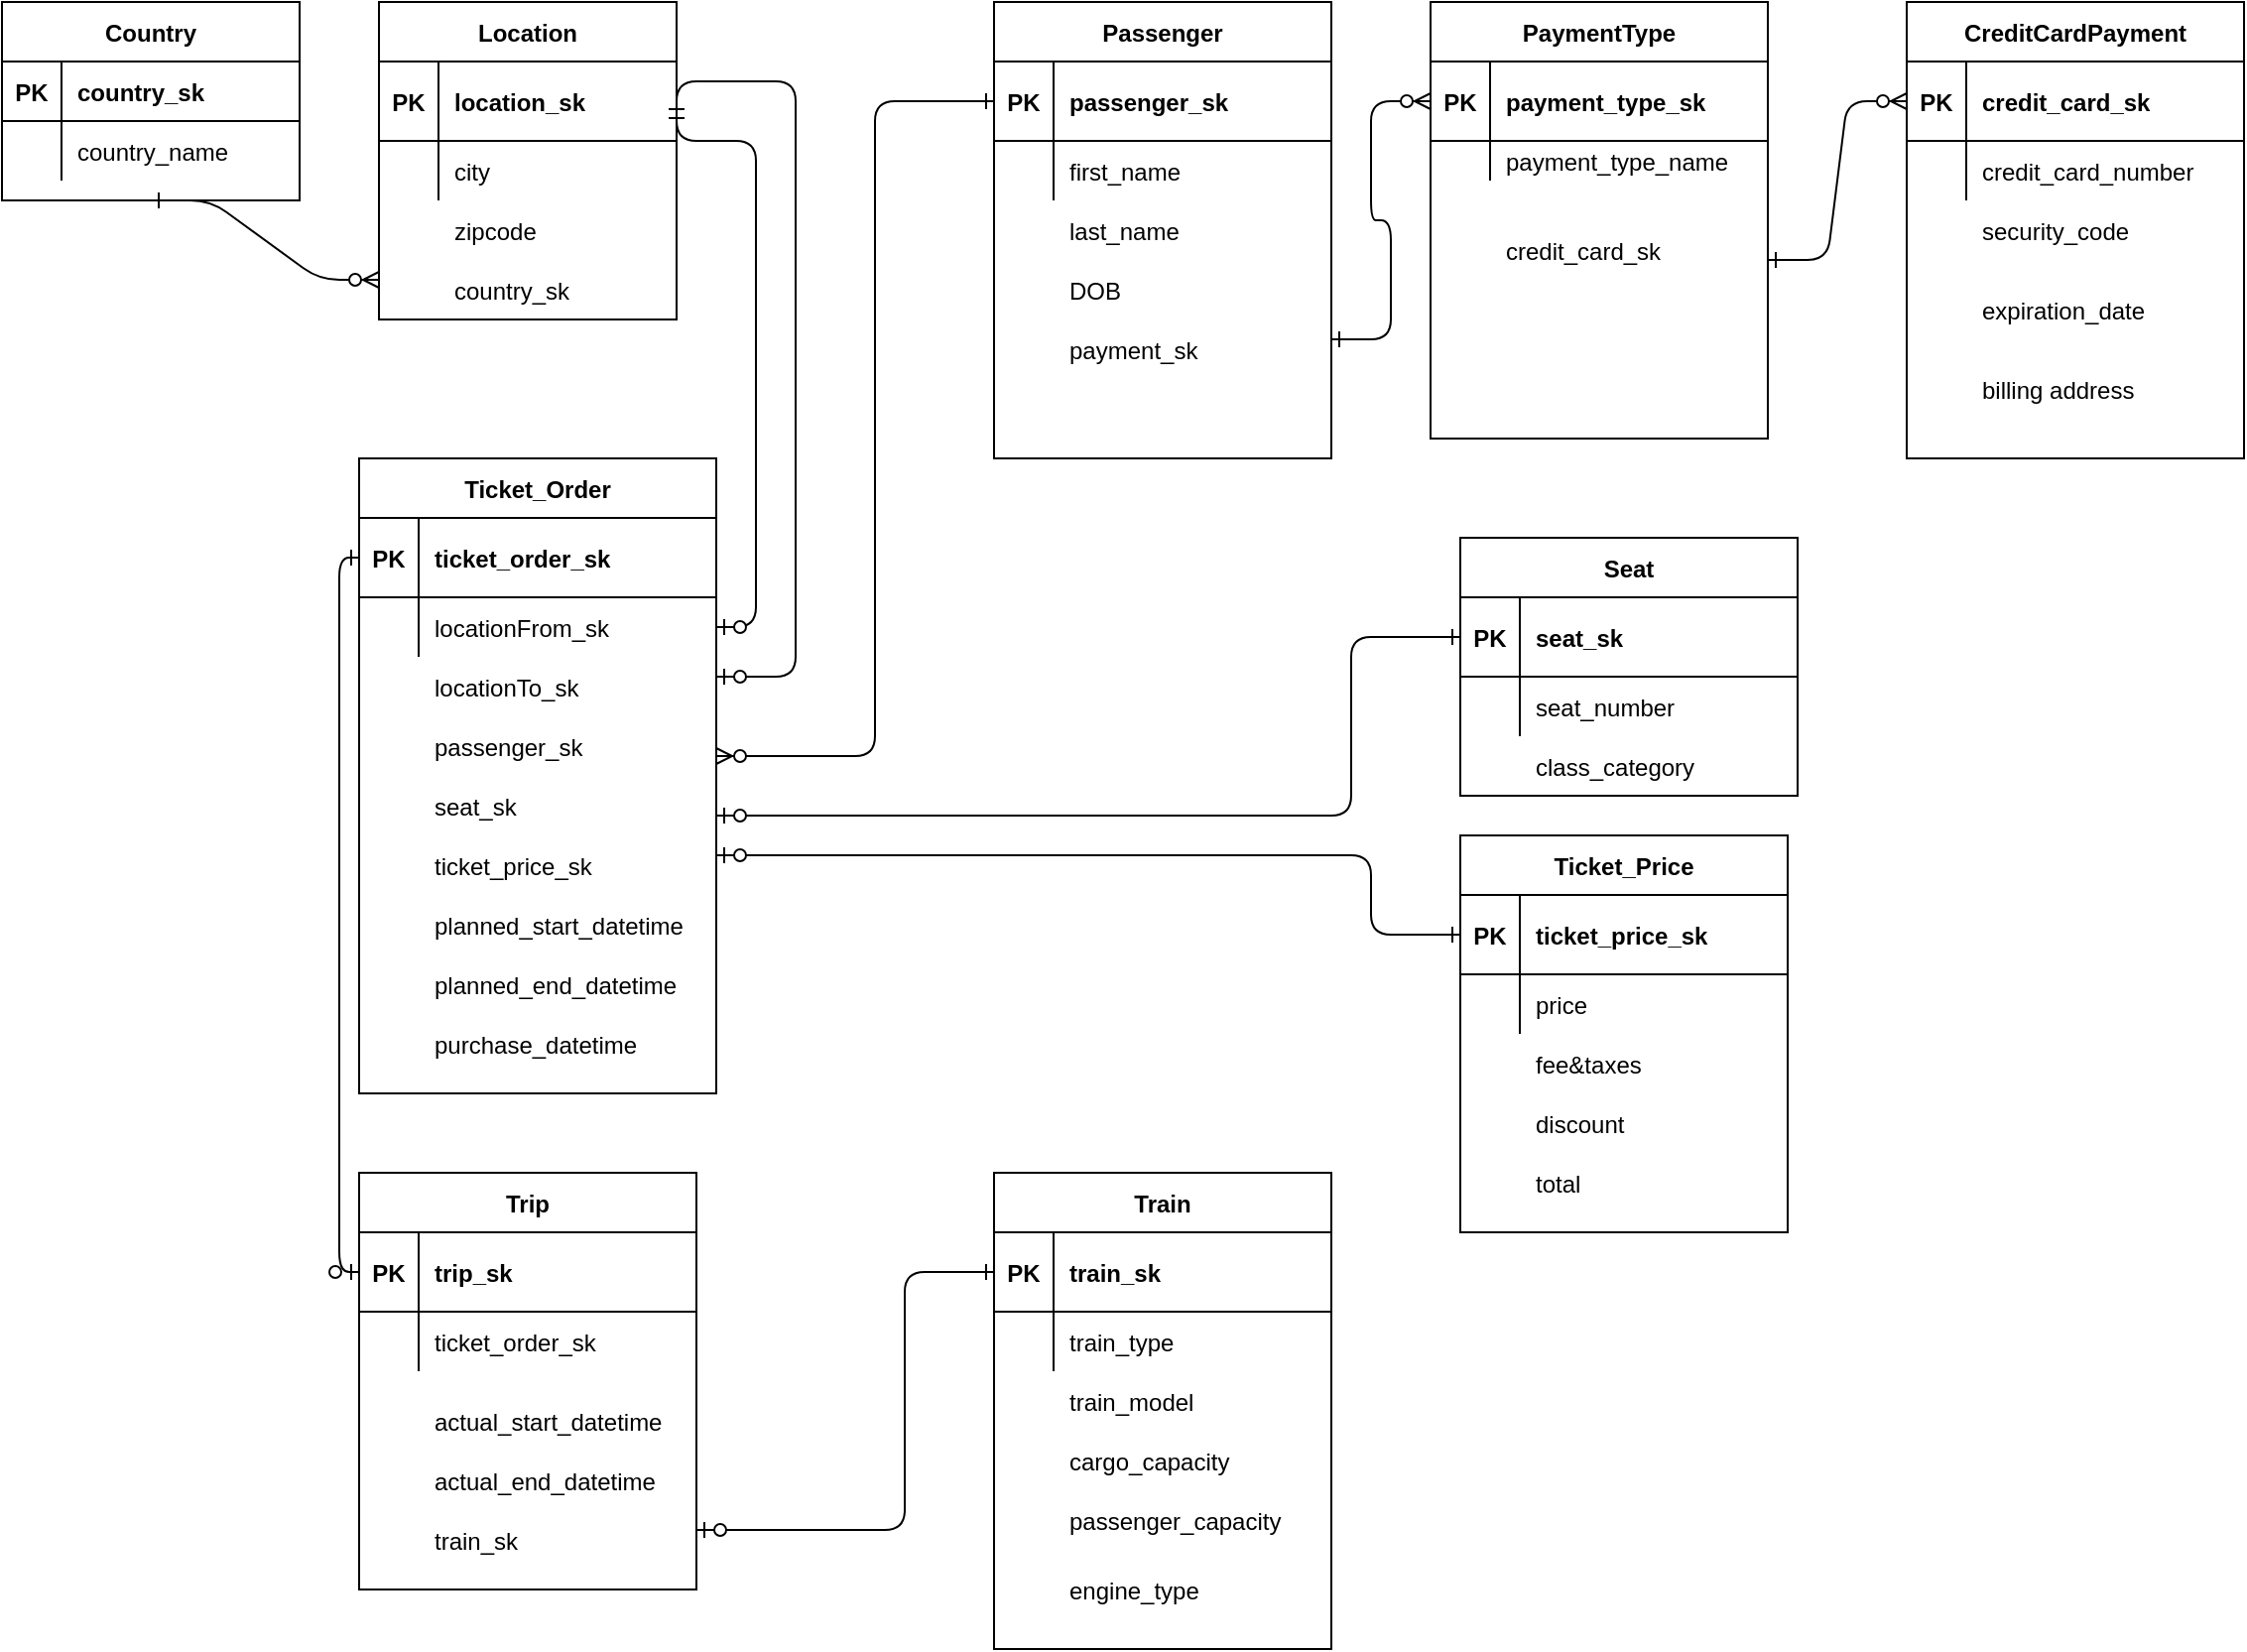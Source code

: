<mxfile version="14.6.6" type="device"><diagram id="R2lEEEUBdFMjLlhIrx00" name="Page-1"><mxGraphModel dx="1422" dy="882" grid="1" gridSize="10" guides="1" tooltips="1" connect="1" arrows="1" fold="1" page="1" pageScale="1.5" pageWidth="850" pageHeight="1100" math="0" shadow="0" extFonts="Permanent Marker^https://fonts.googleapis.com/css?family=Permanent+Marker"><root><mxCell id="0"/><mxCell id="1" parent="0"/><mxCell id="4i5X25Pk--CIwr7C38OS-13" value="Country" style="shape=table;startSize=30;container=1;collapsible=1;childLayout=tableLayout;fixedRows=1;rowLines=0;fontStyle=1;align=center;resizeLast=1;" vertex="1" parent="1"><mxGeometry x="60" y="10" width="150" height="100" as="geometry"><mxRectangle x="60" y="160" width="80" height="30" as="alternateBounds"/></mxGeometry></mxCell><mxCell id="4i5X25Pk--CIwr7C38OS-14" value="" style="shape=partialRectangle;collapsible=0;dropTarget=0;pointerEvents=0;fillColor=none;points=[[0,0.5],[1,0.5]];portConstraint=eastwest;top=0;left=0;right=0;bottom=1;" vertex="1" parent="4i5X25Pk--CIwr7C38OS-13"><mxGeometry y="30" width="150" height="30" as="geometry"/></mxCell><mxCell id="4i5X25Pk--CIwr7C38OS-15" value="PK" style="shape=partialRectangle;overflow=hidden;connectable=0;fillColor=none;top=0;left=0;bottom=0;right=0;fontStyle=1;" vertex="1" parent="4i5X25Pk--CIwr7C38OS-14"><mxGeometry width="30" height="30" as="geometry"/></mxCell><mxCell id="4i5X25Pk--CIwr7C38OS-16" value="country_sk" style="shape=partialRectangle;overflow=hidden;connectable=0;fillColor=none;top=0;left=0;bottom=0;right=0;align=left;spacingLeft=6;fontStyle=1;dashed=1;" vertex="1" parent="4i5X25Pk--CIwr7C38OS-14"><mxGeometry x="30" width="120" height="30" as="geometry"/></mxCell><mxCell id="4i5X25Pk--CIwr7C38OS-17" value="" style="shape=partialRectangle;collapsible=0;dropTarget=0;pointerEvents=0;fillColor=none;points=[[0,0.5],[1,0.5]];portConstraint=eastwest;top=0;left=0;right=0;bottom=0;strokeColor=none;" vertex="1" parent="4i5X25Pk--CIwr7C38OS-13"><mxGeometry y="60" width="150" height="30" as="geometry"/></mxCell><mxCell id="4i5X25Pk--CIwr7C38OS-18" value="" style="shape=partialRectangle;overflow=hidden;connectable=0;fillColor=none;top=0;left=0;bottom=0;right=0;" vertex="1" parent="4i5X25Pk--CIwr7C38OS-17"><mxGeometry width="30" height="30" as="geometry"/></mxCell><mxCell id="4i5X25Pk--CIwr7C38OS-19" value="country_name" style="shape=partialRectangle;overflow=hidden;connectable=0;fillColor=none;top=0;left=0;bottom=0;right=0;align=left;spacingLeft=6;" vertex="1" parent="4i5X25Pk--CIwr7C38OS-17"><mxGeometry x="30" width="120" height="30" as="geometry"/></mxCell><mxCell id="4i5X25Pk--CIwr7C38OS-22" value="Location" style="shape=table;startSize=30;container=1;collapsible=1;childLayout=tableLayout;fixedRows=1;rowLines=0;fontStyle=1;align=center;resizeLast=1;" vertex="1" parent="1"><mxGeometry x="250" y="10" width="150" height="160" as="geometry"><mxRectangle x="60" y="160" width="80" height="30" as="alternateBounds"/></mxGeometry></mxCell><mxCell id="4i5X25Pk--CIwr7C38OS-23" value="" style="shape=partialRectangle;collapsible=0;dropTarget=0;pointerEvents=0;fillColor=none;points=[[0,0.5],[1,0.5]];portConstraint=eastwest;top=0;left=0;right=0;bottom=1;" vertex="1" parent="4i5X25Pk--CIwr7C38OS-22"><mxGeometry y="30" width="150" height="40" as="geometry"/></mxCell><mxCell id="4i5X25Pk--CIwr7C38OS-24" value="PK" style="shape=partialRectangle;overflow=hidden;connectable=0;fillColor=none;top=0;left=0;bottom=0;right=0;fontStyle=1;" vertex="1" parent="4i5X25Pk--CIwr7C38OS-23"><mxGeometry width="30" height="40" as="geometry"/></mxCell><mxCell id="4i5X25Pk--CIwr7C38OS-25" value="location_sk" style="shape=partialRectangle;overflow=hidden;connectable=0;fillColor=none;top=0;left=0;bottom=0;right=0;align=left;spacingLeft=6;fontStyle=1;dashed=1;" vertex="1" parent="4i5X25Pk--CIwr7C38OS-23"><mxGeometry x="30" width="120" height="40" as="geometry"/></mxCell><mxCell id="4i5X25Pk--CIwr7C38OS-26" value="" style="shape=partialRectangle;collapsible=0;dropTarget=0;pointerEvents=0;fillColor=none;points=[[0,0.5],[1,0.5]];portConstraint=eastwest;top=0;left=0;right=0;bottom=0;strokeColor=none;" vertex="1" parent="4i5X25Pk--CIwr7C38OS-22"><mxGeometry y="70" width="150" height="30" as="geometry"/></mxCell><mxCell id="4i5X25Pk--CIwr7C38OS-27" value="" style="shape=partialRectangle;overflow=hidden;connectable=0;fillColor=none;top=0;left=0;bottom=0;right=0;" vertex="1" parent="4i5X25Pk--CIwr7C38OS-26"><mxGeometry width="30" height="30" as="geometry"/></mxCell><mxCell id="4i5X25Pk--CIwr7C38OS-28" value="city" style="shape=partialRectangle;overflow=hidden;connectable=0;fillColor=none;top=0;left=0;bottom=0;right=0;align=left;spacingLeft=6;" vertex="1" parent="4i5X25Pk--CIwr7C38OS-26"><mxGeometry x="30" width="120" height="30" as="geometry"/></mxCell><mxCell id="4i5X25Pk--CIwr7C38OS-29" value="" style="shape=partialRectangle;overflow=hidden;connectable=0;fillColor=none;top=0;left=0;bottom=0;right=0;align=left;spacingLeft=6;" vertex="1" parent="1"><mxGeometry x="90" y="380" width="260" height="30" as="geometry"/></mxCell><mxCell id="4i5X25Pk--CIwr7C38OS-30" value="" style="shape=partialRectangle;overflow=hidden;connectable=0;fillColor=none;top=0;left=0;bottom=0;right=0;align=left;spacingLeft=6;" vertex="1" parent="1"><mxGeometry x="90" y="410" width="260" height="30" as="geometry"/></mxCell><mxCell id="4i5X25Pk--CIwr7C38OS-31" value="Passenger" style="shape=table;startSize=30;container=1;collapsible=1;childLayout=tableLayout;fixedRows=1;rowLines=0;fontStyle=1;align=center;resizeLast=1;" vertex="1" parent="1"><mxGeometry x="560" y="10" width="170" height="230" as="geometry"><mxRectangle x="60" y="160" width="80" height="30" as="alternateBounds"/></mxGeometry></mxCell><mxCell id="4i5X25Pk--CIwr7C38OS-32" value="" style="shape=partialRectangle;collapsible=0;dropTarget=0;pointerEvents=0;fillColor=none;points=[[0,0.5],[1,0.5]];portConstraint=eastwest;top=0;left=0;right=0;bottom=1;" vertex="1" parent="4i5X25Pk--CIwr7C38OS-31"><mxGeometry y="30" width="170" height="40" as="geometry"/></mxCell><mxCell id="4i5X25Pk--CIwr7C38OS-33" value="PK" style="shape=partialRectangle;overflow=hidden;connectable=0;fillColor=none;top=0;left=0;bottom=0;right=0;fontStyle=1;" vertex="1" parent="4i5X25Pk--CIwr7C38OS-32"><mxGeometry width="30" height="40" as="geometry"/></mxCell><mxCell id="4i5X25Pk--CIwr7C38OS-34" value="passenger_sk" style="shape=partialRectangle;overflow=hidden;connectable=0;fillColor=none;top=0;left=0;bottom=0;right=0;align=left;spacingLeft=6;fontStyle=1;dashed=1;" vertex="1" parent="4i5X25Pk--CIwr7C38OS-32"><mxGeometry x="30" width="140" height="40" as="geometry"/></mxCell><mxCell id="4i5X25Pk--CIwr7C38OS-35" value="" style="shape=partialRectangle;collapsible=0;dropTarget=0;pointerEvents=0;fillColor=none;points=[[0,0.5],[1,0.5]];portConstraint=eastwest;top=0;left=0;right=0;bottom=0;strokeColor=none;" vertex="1" parent="4i5X25Pk--CIwr7C38OS-31"><mxGeometry y="70" width="170" height="30" as="geometry"/></mxCell><mxCell id="4i5X25Pk--CIwr7C38OS-36" value="" style="shape=partialRectangle;overflow=hidden;connectable=0;fillColor=none;top=0;left=0;bottom=0;right=0;" vertex="1" parent="4i5X25Pk--CIwr7C38OS-35"><mxGeometry width="30" height="30" as="geometry"/></mxCell><mxCell id="4i5X25Pk--CIwr7C38OS-37" value="first_name" style="shape=partialRectangle;overflow=hidden;connectable=0;fillColor=none;top=0;left=0;bottom=0;right=0;align=left;spacingLeft=6;fontStyle=0" vertex="1" parent="4i5X25Pk--CIwr7C38OS-35"><mxGeometry x="30" width="140" height="30" as="geometry"/></mxCell><mxCell id="4i5X25Pk--CIwr7C38OS-43" value="DOB" style="shape=partialRectangle;overflow=hidden;connectable=0;fillColor=none;top=0;left=0;bottom=0;right=0;align=left;spacingLeft=6;fontStyle=0" vertex="1" parent="1"><mxGeometry x="590" y="140" width="260" height="30" as="geometry"/></mxCell><mxCell id="4i5X25Pk--CIwr7C38OS-44" value="payment_sk" style="shape=partialRectangle;overflow=hidden;connectable=0;fillColor=none;top=0;left=0;bottom=0;right=0;align=left;spacingLeft=6;fontStyle=0" vertex="1" parent="1"><mxGeometry x="590" y="170" width="260" height="30" as="geometry"/></mxCell><mxCell id="4i5X25Pk--CIwr7C38OS-47" value="" style="edgeStyle=entityRelationEdgeStyle;endArrow=ERzeroToMany;startArrow=ERone;endFill=1;startFill=0;exitX=0.5;exitY=1;exitDx=0;exitDy=0;" edge="1" parent="1" source="4i5X25Pk--CIwr7C38OS-13"><mxGeometry width="100" height="100" relative="1" as="geometry"><mxPoint x="130" y="230" as="sourcePoint"/><mxPoint x="250" y="150" as="targetPoint"/></mxGeometry></mxCell><mxCell id="4i5X25Pk--CIwr7C38OS-49" value="country_sk" style="shape=partialRectangle;overflow=hidden;connectable=0;fillColor=none;top=0;left=0;bottom=0;right=0;align=left;spacingLeft=6;" vertex="1" parent="1"><mxGeometry x="280" y="140" width="260" height="30" as="geometry"/></mxCell><mxCell id="4i5X25Pk--CIwr7C38OS-50" value="zipcode" style="shape=partialRectangle;overflow=hidden;connectable=0;fillColor=none;top=0;left=0;bottom=0;right=0;align=left;spacingLeft=6;" vertex="1" parent="1"><mxGeometry x="280" y="110" width="260" height="30" as="geometry"/></mxCell><mxCell id="4i5X25Pk--CIwr7C38OS-51" value="last_name" style="shape=partialRectangle;overflow=hidden;connectable=0;fillColor=none;top=0;left=0;bottom=0;right=0;align=left;spacingLeft=6;fontStyle=0" vertex="1" parent="1"><mxGeometry x="590" y="110" width="260" height="30" as="geometry"/></mxCell><mxCell id="4i5X25Pk--CIwr7C38OS-52" value="PaymentType" style="shape=table;startSize=30;container=1;collapsible=1;childLayout=tableLayout;fixedRows=1;rowLines=0;fontStyle=1;align=center;resizeLast=1;" vertex="1" parent="1"><mxGeometry x="780" y="10" width="170" height="220" as="geometry"><mxRectangle x="60" y="160" width="80" height="30" as="alternateBounds"/></mxGeometry></mxCell><mxCell id="4i5X25Pk--CIwr7C38OS-53" value="" style="shape=partialRectangle;collapsible=0;dropTarget=0;pointerEvents=0;fillColor=none;points=[[0,0.5],[1,0.5]];portConstraint=eastwest;top=0;left=0;right=0;bottom=1;" vertex="1" parent="4i5X25Pk--CIwr7C38OS-52"><mxGeometry y="30" width="170" height="40" as="geometry"/></mxCell><mxCell id="4i5X25Pk--CIwr7C38OS-54" value="PK" style="shape=partialRectangle;overflow=hidden;connectable=0;fillColor=none;top=0;left=0;bottom=0;right=0;fontStyle=1;" vertex="1" parent="4i5X25Pk--CIwr7C38OS-53"><mxGeometry width="30" height="40" as="geometry"/></mxCell><mxCell id="4i5X25Pk--CIwr7C38OS-55" value="payment_type_sk" style="shape=partialRectangle;overflow=hidden;connectable=0;fillColor=none;top=0;left=0;bottom=0;right=0;align=left;spacingLeft=6;fontStyle=1;dashed=1;" vertex="1" parent="4i5X25Pk--CIwr7C38OS-53"><mxGeometry x="30" width="140" height="40" as="geometry"/></mxCell><mxCell id="4i5X25Pk--CIwr7C38OS-56" value="" style="shape=partialRectangle;collapsible=0;dropTarget=0;pointerEvents=0;fillColor=none;points=[[0,0.5],[1,0.5]];portConstraint=eastwest;top=0;left=0;right=0;bottom=0;strokeColor=none;" vertex="1" parent="4i5X25Pk--CIwr7C38OS-52"><mxGeometry y="70" width="170" height="20" as="geometry"/></mxCell><mxCell id="4i5X25Pk--CIwr7C38OS-57" value="" style="shape=partialRectangle;overflow=hidden;connectable=0;fillColor=none;top=0;left=0;bottom=0;right=0;" vertex="1" parent="4i5X25Pk--CIwr7C38OS-56"><mxGeometry width="30" height="20" as="geometry"/></mxCell><mxCell id="4i5X25Pk--CIwr7C38OS-58" value="payment_type_name" style="shape=partialRectangle;overflow=hidden;connectable=0;fillColor=none;top=0;left=0;bottom=0;right=0;align=left;spacingLeft=6;fontStyle=0" vertex="1" parent="4i5X25Pk--CIwr7C38OS-56"><mxGeometry x="30" width="140" height="20" as="geometry"/></mxCell><mxCell id="4i5X25Pk--CIwr7C38OS-59" value="CreditCardPayment" style="shape=table;startSize=30;container=1;collapsible=1;childLayout=tableLayout;fixedRows=1;rowLines=0;fontStyle=1;align=center;resizeLast=1;" vertex="1" parent="1"><mxGeometry x="1020" y="10" width="170" height="230" as="geometry"><mxRectangle x="60" y="160" width="80" height="30" as="alternateBounds"/></mxGeometry></mxCell><mxCell id="4i5X25Pk--CIwr7C38OS-60" value="" style="shape=partialRectangle;collapsible=0;dropTarget=0;pointerEvents=0;fillColor=none;points=[[0,0.5],[1,0.5]];portConstraint=eastwest;top=0;left=0;right=0;bottom=1;" vertex="1" parent="4i5X25Pk--CIwr7C38OS-59"><mxGeometry y="30" width="170" height="40" as="geometry"/></mxCell><mxCell id="4i5X25Pk--CIwr7C38OS-61" value="PK" style="shape=partialRectangle;overflow=hidden;connectable=0;fillColor=none;top=0;left=0;bottom=0;right=0;fontStyle=1;" vertex="1" parent="4i5X25Pk--CIwr7C38OS-60"><mxGeometry width="30" height="40" as="geometry"/></mxCell><mxCell id="4i5X25Pk--CIwr7C38OS-62" value="credit_card_sk" style="shape=partialRectangle;overflow=hidden;connectable=0;fillColor=none;top=0;left=0;bottom=0;right=0;align=left;spacingLeft=6;fontStyle=1;dashed=1;" vertex="1" parent="4i5X25Pk--CIwr7C38OS-60"><mxGeometry x="30" width="140" height="40" as="geometry"/></mxCell><mxCell id="4i5X25Pk--CIwr7C38OS-63" value="" style="shape=partialRectangle;collapsible=0;dropTarget=0;pointerEvents=0;fillColor=none;points=[[0,0.5],[1,0.5]];portConstraint=eastwest;top=0;left=0;right=0;bottom=0;strokeColor=none;" vertex="1" parent="4i5X25Pk--CIwr7C38OS-59"><mxGeometry y="70" width="170" height="30" as="geometry"/></mxCell><mxCell id="4i5X25Pk--CIwr7C38OS-64" value="" style="shape=partialRectangle;overflow=hidden;connectable=0;fillColor=none;top=0;left=0;bottom=0;right=0;" vertex="1" parent="4i5X25Pk--CIwr7C38OS-63"><mxGeometry width="30" height="30" as="geometry"/></mxCell><mxCell id="4i5X25Pk--CIwr7C38OS-65" value="credit_card_number" style="shape=partialRectangle;overflow=hidden;connectable=0;fillColor=none;top=0;left=0;bottom=0;right=0;align=left;spacingLeft=6;fontStyle=0" vertex="1" parent="4i5X25Pk--CIwr7C38OS-63"><mxGeometry x="30" width="140" height="30" as="geometry"/></mxCell><mxCell id="4i5X25Pk--CIwr7C38OS-66" value="security_code" style="shape=partialRectangle;overflow=hidden;connectable=0;fillColor=none;top=0;left=0;bottom=0;right=0;align=left;spacingLeft=6;fontStyle=0" vertex="1" parent="1"><mxGeometry x="1050" y="110" width="140" height="30" as="geometry"/></mxCell><mxCell id="4i5X25Pk--CIwr7C38OS-67" value="expiration_date" style="shape=partialRectangle;overflow=hidden;connectable=0;fillColor=none;top=0;left=0;bottom=0;right=0;align=left;spacingLeft=6;fontStyle=0" vertex="1" parent="1"><mxGeometry x="1050" y="150" width="140" height="30" as="geometry"/></mxCell><mxCell id="4i5X25Pk--CIwr7C38OS-68" value="billing address" style="shape=partialRectangle;overflow=hidden;connectable=0;fillColor=none;top=0;left=0;bottom=0;right=0;align=left;spacingLeft=6;fontStyle=0" vertex="1" parent="1"><mxGeometry x="1050" y="190" width="140" height="30" as="geometry"/></mxCell><mxCell id="4i5X25Pk--CIwr7C38OS-84" value="credit_card_sk" style="shape=partialRectangle;overflow=hidden;connectable=0;fillColor=none;top=0;left=0;bottom=0;right=0;align=left;spacingLeft=6;fontStyle=0" vertex="1" parent="1"><mxGeometry x="810" y="120" width="140" height="30" as="geometry"/></mxCell><mxCell id="4i5X25Pk--CIwr7C38OS-85" value="" style="edgeStyle=entityRelationEdgeStyle;endArrow=ERzeroToMany;startArrow=ERone;endFill=1;startFill=0;" edge="1" parent="1"><mxGeometry width="100" height="100" relative="1" as="geometry"><mxPoint x="950" y="140" as="sourcePoint"/><mxPoint x="1020" y="60" as="targetPoint"/></mxGeometry></mxCell><mxCell id="4i5X25Pk--CIwr7C38OS-86" value="" style="edgeStyle=entityRelationEdgeStyle;endArrow=ERzeroToMany;startArrow=ERone;endFill=1;startFill=0;" edge="1" parent="1"><mxGeometry width="100" height="100" relative="1" as="geometry"><mxPoint x="730" y="180" as="sourcePoint"/><mxPoint x="780" y="60" as="targetPoint"/></mxGeometry></mxCell><mxCell id="4i5X25Pk--CIwr7C38OS-87" value="Seat" style="shape=table;startSize=30;container=1;collapsible=1;childLayout=tableLayout;fixedRows=1;rowLines=0;fontStyle=1;align=center;resizeLast=1;" vertex="1" parent="1"><mxGeometry x="795" y="280" width="170" height="130" as="geometry"><mxRectangle x="60" y="160" width="80" height="30" as="alternateBounds"/></mxGeometry></mxCell><mxCell id="4i5X25Pk--CIwr7C38OS-88" value="" style="shape=partialRectangle;collapsible=0;dropTarget=0;pointerEvents=0;fillColor=none;points=[[0,0.5],[1,0.5]];portConstraint=eastwest;top=0;left=0;right=0;bottom=1;" vertex="1" parent="4i5X25Pk--CIwr7C38OS-87"><mxGeometry y="30" width="170" height="40" as="geometry"/></mxCell><mxCell id="4i5X25Pk--CIwr7C38OS-89" value="PK" style="shape=partialRectangle;overflow=hidden;connectable=0;fillColor=none;top=0;left=0;bottom=0;right=0;fontStyle=1;" vertex="1" parent="4i5X25Pk--CIwr7C38OS-88"><mxGeometry width="30" height="40" as="geometry"/></mxCell><mxCell id="4i5X25Pk--CIwr7C38OS-90" value="seat_sk" style="shape=partialRectangle;overflow=hidden;connectable=0;fillColor=none;top=0;left=0;bottom=0;right=0;align=left;spacingLeft=6;fontStyle=1;dashed=1;" vertex="1" parent="4i5X25Pk--CIwr7C38OS-88"><mxGeometry x="30" width="140" height="40" as="geometry"/></mxCell><mxCell id="4i5X25Pk--CIwr7C38OS-91" value="" style="shape=partialRectangle;collapsible=0;dropTarget=0;pointerEvents=0;fillColor=none;points=[[0,0.5],[1,0.5]];portConstraint=eastwest;top=0;left=0;right=0;bottom=0;strokeColor=none;" vertex="1" parent="4i5X25Pk--CIwr7C38OS-87"><mxGeometry y="70" width="170" height="30" as="geometry"/></mxCell><mxCell id="4i5X25Pk--CIwr7C38OS-92" value="" style="shape=partialRectangle;overflow=hidden;connectable=0;fillColor=none;top=0;left=0;bottom=0;right=0;" vertex="1" parent="4i5X25Pk--CIwr7C38OS-91"><mxGeometry width="30" height="30" as="geometry"/></mxCell><mxCell id="4i5X25Pk--CIwr7C38OS-93" value="seat_number" style="shape=partialRectangle;overflow=hidden;connectable=0;fillColor=none;top=0;left=0;bottom=0;right=0;align=left;spacingLeft=6;fontStyle=0" vertex="1" parent="4i5X25Pk--CIwr7C38OS-91"><mxGeometry x="30" width="140" height="30" as="geometry"/></mxCell><mxCell id="4i5X25Pk--CIwr7C38OS-94" value="class_category" style="shape=partialRectangle;overflow=hidden;connectable=0;fillColor=none;top=0;left=0;bottom=0;right=0;align=left;spacingLeft=6;fontStyle=0" vertex="1" parent="1"><mxGeometry x="825" y="380" width="140" height="30" as="geometry"/></mxCell><mxCell id="4i5X25Pk--CIwr7C38OS-95" value="Ticket_Price" style="shape=table;startSize=30;container=1;collapsible=1;childLayout=tableLayout;fixedRows=1;rowLines=0;fontStyle=1;align=center;resizeLast=1;" vertex="1" parent="1"><mxGeometry x="795" y="430" width="165" height="200" as="geometry"><mxRectangle x="60" y="160" width="80" height="30" as="alternateBounds"/></mxGeometry></mxCell><mxCell id="4i5X25Pk--CIwr7C38OS-96" value="" style="shape=partialRectangle;collapsible=0;dropTarget=0;pointerEvents=0;fillColor=none;points=[[0,0.5],[1,0.5]];portConstraint=eastwest;top=0;left=0;right=0;bottom=1;" vertex="1" parent="4i5X25Pk--CIwr7C38OS-95"><mxGeometry y="30" width="165" height="40" as="geometry"/></mxCell><mxCell id="4i5X25Pk--CIwr7C38OS-97" value="PK" style="shape=partialRectangle;overflow=hidden;connectable=0;fillColor=none;top=0;left=0;bottom=0;right=0;fontStyle=1;" vertex="1" parent="4i5X25Pk--CIwr7C38OS-96"><mxGeometry width="30" height="40" as="geometry"/></mxCell><mxCell id="4i5X25Pk--CIwr7C38OS-98" value="ticket_price_sk" style="shape=partialRectangle;overflow=hidden;connectable=0;fillColor=none;top=0;left=0;bottom=0;right=0;align=left;spacingLeft=6;fontStyle=1;dashed=1;" vertex="1" parent="4i5X25Pk--CIwr7C38OS-96"><mxGeometry x="30" width="135" height="40" as="geometry"/></mxCell><mxCell id="4i5X25Pk--CIwr7C38OS-99" value="" style="shape=partialRectangle;collapsible=0;dropTarget=0;pointerEvents=0;fillColor=none;points=[[0,0.5],[1,0.5]];portConstraint=eastwest;top=0;left=0;right=0;bottom=0;strokeColor=none;" vertex="1" parent="4i5X25Pk--CIwr7C38OS-95"><mxGeometry y="70" width="165" height="30" as="geometry"/></mxCell><mxCell id="4i5X25Pk--CIwr7C38OS-100" value="" style="shape=partialRectangle;overflow=hidden;connectable=0;fillColor=none;top=0;left=0;bottom=0;right=0;" vertex="1" parent="4i5X25Pk--CIwr7C38OS-99"><mxGeometry width="30" height="30" as="geometry"/></mxCell><mxCell id="4i5X25Pk--CIwr7C38OS-101" value="price" style="shape=partialRectangle;overflow=hidden;connectable=0;fillColor=none;top=0;left=0;bottom=0;right=0;align=left;spacingLeft=6;fontStyle=0" vertex="1" parent="4i5X25Pk--CIwr7C38OS-99"><mxGeometry x="30" width="135" height="30" as="geometry"/></mxCell><mxCell id="4i5X25Pk--CIwr7C38OS-111" value="fee&amp;taxes" style="shape=partialRectangle;overflow=hidden;connectable=0;fillColor=none;top=0;left=0;bottom=0;right=0;align=left;spacingLeft=6;fontStyle=0" vertex="1" parent="1"><mxGeometry x="825" y="530" width="145" height="30" as="geometry"/></mxCell><mxCell id="4i5X25Pk--CIwr7C38OS-112" value="discount" style="shape=partialRectangle;overflow=hidden;connectable=0;fillColor=none;top=0;left=0;bottom=0;right=0;align=left;spacingLeft=6;fontStyle=0" vertex="1" parent="1"><mxGeometry x="825" y="560" width="145" height="30" as="geometry"/></mxCell><mxCell id="4i5X25Pk--CIwr7C38OS-113" value="total" style="shape=partialRectangle;overflow=hidden;connectable=0;fillColor=none;top=0;left=0;bottom=0;right=0;align=left;spacingLeft=6;fontStyle=0" vertex="1" parent="1"><mxGeometry x="825" y="590" width="145" height="30" as="geometry"/></mxCell><mxCell id="4i5X25Pk--CIwr7C38OS-114" value="Ticket_Order" style="shape=table;startSize=30;container=1;collapsible=1;childLayout=tableLayout;fixedRows=1;rowLines=0;fontStyle=1;align=center;resizeLast=1;" vertex="1" parent="1"><mxGeometry x="240" y="240" width="180" height="320" as="geometry"><mxRectangle x="60" y="160" width="80" height="30" as="alternateBounds"/></mxGeometry></mxCell><mxCell id="4i5X25Pk--CIwr7C38OS-115" value="" style="shape=partialRectangle;collapsible=0;dropTarget=0;pointerEvents=0;fillColor=none;points=[[0,0.5],[1,0.5]];portConstraint=eastwest;top=0;left=0;right=0;bottom=1;" vertex="1" parent="4i5X25Pk--CIwr7C38OS-114"><mxGeometry y="30" width="180" height="40" as="geometry"/></mxCell><mxCell id="4i5X25Pk--CIwr7C38OS-116" value="PK" style="shape=partialRectangle;overflow=hidden;connectable=0;fillColor=none;top=0;left=0;bottom=0;right=0;fontStyle=1;" vertex="1" parent="4i5X25Pk--CIwr7C38OS-115"><mxGeometry width="30" height="40" as="geometry"/></mxCell><mxCell id="4i5X25Pk--CIwr7C38OS-117" value="ticket_order_sk" style="shape=partialRectangle;overflow=hidden;connectable=0;fillColor=none;top=0;left=0;bottom=0;right=0;align=left;spacingLeft=6;fontStyle=1;dashed=1;" vertex="1" parent="4i5X25Pk--CIwr7C38OS-115"><mxGeometry x="30" width="150" height="40" as="geometry"/></mxCell><mxCell id="4i5X25Pk--CIwr7C38OS-118" value="" style="shape=partialRectangle;collapsible=0;dropTarget=0;pointerEvents=0;fillColor=none;points=[[0,0.5],[1,0.5]];portConstraint=eastwest;top=0;left=0;right=0;bottom=0;strokeColor=none;" vertex="1" parent="4i5X25Pk--CIwr7C38OS-114"><mxGeometry y="70" width="180" height="30" as="geometry"/></mxCell><mxCell id="4i5X25Pk--CIwr7C38OS-119" value="" style="shape=partialRectangle;overflow=hidden;connectable=0;fillColor=none;top=0;left=0;bottom=0;right=0;" vertex="1" parent="4i5X25Pk--CIwr7C38OS-118"><mxGeometry width="30" height="30" as="geometry"/></mxCell><mxCell id="4i5X25Pk--CIwr7C38OS-120" value="locationFrom_sk" style="shape=partialRectangle;overflow=hidden;connectable=0;fillColor=none;top=0;left=0;bottom=0;right=0;align=left;spacingLeft=6;fontStyle=0" vertex="1" parent="4i5X25Pk--CIwr7C38OS-118"><mxGeometry x="30" width="150" height="30" as="geometry"/></mxCell><mxCell id="4i5X25Pk--CIwr7C38OS-121" value="" style="shape=partialRectangle;collapsible=0;dropTarget=0;pointerEvents=0;fillColor=none;points=[[0,0.5],[1,0.5]];portConstraint=eastwest;top=0;left=0;right=0;bottom=0;strokeColor=none;" vertex="1" parent="1"><mxGeometry x="240" y="400" width="170" height="30" as="geometry"/></mxCell><mxCell id="4i5X25Pk--CIwr7C38OS-122" value="" style="shape=partialRectangle;overflow=hidden;connectable=0;fillColor=none;top=0;left=0;bottom=0;right=0;" vertex="1" parent="4i5X25Pk--CIwr7C38OS-121"><mxGeometry width="30" height="30" as="geometry"/></mxCell><mxCell id="4i5X25Pk--CIwr7C38OS-124" value="locationTo_sk" style="shape=partialRectangle;overflow=hidden;connectable=0;fillColor=none;top=0;left=0;bottom=0;right=0;align=left;spacingLeft=6;fontStyle=0" vertex="1" parent="1"><mxGeometry x="270" y="340" width="140" height="30" as="geometry"/></mxCell><mxCell id="4i5X25Pk--CIwr7C38OS-129" value="" style="edgeStyle=orthogonalEdgeStyle;endArrow=ERzeroToOne;startArrow=ERone;endFill=1;startFill=0;exitX=1;exitY=0.5;exitDx=0;exitDy=0;entryX=1;entryY=0.5;entryDx=0;entryDy=0;" edge="1" parent="1" source="4i5X25Pk--CIwr7C38OS-23" target="4i5X25Pk--CIwr7C38OS-118"><mxGeometry width="100" height="100" relative="1" as="geometry"><mxPoint x="440" y="340" as="sourcePoint"/><mxPoint x="530" y="310" as="targetPoint"/><Array as="points"><mxPoint x="400" y="80"/><mxPoint x="440" y="80"/><mxPoint x="440" y="325"/></Array></mxGeometry></mxCell><mxCell id="4i5X25Pk--CIwr7C38OS-130" value="" style="edgeStyle=orthogonalEdgeStyle;endArrow=ERzeroToOne;startArrow=ERone;endFill=1;startFill=0;exitX=1;exitY=0.5;exitDx=0;exitDy=0;" edge="1" parent="1"><mxGeometry width="100" height="100" relative="1" as="geometry"><mxPoint x="400" y="72.5" as="sourcePoint"/><mxPoint x="420" y="350" as="targetPoint"/><Array as="points"><mxPoint x="400" y="50"/><mxPoint x="460" y="50"/><mxPoint x="460" y="350"/></Array></mxGeometry></mxCell><mxCell id="4i5X25Pk--CIwr7C38OS-131" value="passenger_sk" style="shape=partialRectangle;overflow=hidden;connectable=0;fillColor=none;top=0;left=0;bottom=0;right=0;align=left;spacingLeft=6;fontStyle=0" vertex="1" parent="1"><mxGeometry x="270" y="370" width="140" height="30" as="geometry"/></mxCell><mxCell id="4i5X25Pk--CIwr7C38OS-132" value="" style="edgeStyle=orthogonalEdgeStyle;endArrow=ERzeroToMany;startArrow=ERone;endFill=1;startFill=0;exitX=0;exitY=0.5;exitDx=0;exitDy=0;elbow=vertical;" edge="1" parent="1" source="4i5X25Pk--CIwr7C38OS-32"><mxGeometry width="100" height="100" relative="1" as="geometry"><mxPoint x="510" y="325" as="sourcePoint"/><mxPoint x="420" y="390" as="targetPoint"/><Array as="points"><mxPoint x="500" y="60"/><mxPoint x="500" y="390"/></Array></mxGeometry></mxCell><mxCell id="4i5X25Pk--CIwr7C38OS-133" value="seat_sk" style="shape=partialRectangle;overflow=hidden;connectable=0;fillColor=none;top=0;left=0;bottom=0;right=0;align=left;spacingLeft=6;fontStyle=0" vertex="1" parent="1"><mxGeometry x="270" y="400" width="140" height="30" as="geometry"/></mxCell><mxCell id="4i5X25Pk--CIwr7C38OS-134" value="" style="edgeStyle=orthogonalEdgeStyle;endArrow=ERzeroToOne;startArrow=ERone;endFill=1;startFill=0;exitX=0;exitY=0.5;exitDx=0;exitDy=0;" edge="1" parent="1" source="4i5X25Pk--CIwr7C38OS-88"><mxGeometry width="100" height="100" relative="1" as="geometry"><mxPoint x="600" y="430" as="sourcePoint"/><mxPoint x="420" y="420" as="targetPoint"/><Array as="points"><mxPoint x="740" y="330"/><mxPoint x="740" y="420"/></Array></mxGeometry></mxCell><mxCell id="4i5X25Pk--CIwr7C38OS-135" value="ticket_price_sk" style="shape=partialRectangle;overflow=hidden;connectable=0;fillColor=none;top=0;left=0;bottom=0;right=0;align=left;spacingLeft=6;fontStyle=0" vertex="1" parent="1"><mxGeometry x="270" y="430" width="140" height="30" as="geometry"/></mxCell><mxCell id="4i5X25Pk--CIwr7C38OS-136" value="" style="edgeStyle=orthogonalEdgeStyle;endArrow=ERzeroToOne;startArrow=ERone;endFill=1;startFill=0;exitX=0;exitY=0.5;exitDx=0;exitDy=0;" edge="1" parent="1" source="4i5X25Pk--CIwr7C38OS-96"><mxGeometry width="100" height="100" relative="1" as="geometry"><mxPoint x="805" y="340" as="sourcePoint"/><mxPoint x="420" y="440" as="targetPoint"/><Array as="points"><mxPoint x="750" y="480"/><mxPoint x="750" y="440"/></Array></mxGeometry></mxCell><mxCell id="4i5X25Pk--CIwr7C38OS-137" value="Trip" style="shape=table;startSize=30;container=1;collapsible=1;childLayout=tableLayout;fixedRows=1;rowLines=0;fontStyle=1;align=center;resizeLast=1;" vertex="1" parent="1"><mxGeometry x="240" y="600" width="170" height="210" as="geometry"><mxRectangle x="60" y="160" width="80" height="30" as="alternateBounds"/></mxGeometry></mxCell><mxCell id="4i5X25Pk--CIwr7C38OS-138" value="" style="shape=partialRectangle;collapsible=0;dropTarget=0;pointerEvents=0;fillColor=none;points=[[0,0.5],[1,0.5]];portConstraint=eastwest;top=0;left=0;right=0;bottom=1;" vertex="1" parent="4i5X25Pk--CIwr7C38OS-137"><mxGeometry y="30" width="170" height="40" as="geometry"/></mxCell><mxCell id="4i5X25Pk--CIwr7C38OS-139" value="PK" style="shape=partialRectangle;overflow=hidden;connectable=0;fillColor=none;top=0;left=0;bottom=0;right=0;fontStyle=1;" vertex="1" parent="4i5X25Pk--CIwr7C38OS-138"><mxGeometry width="30" height="40" as="geometry"/></mxCell><mxCell id="4i5X25Pk--CIwr7C38OS-140" value="trip_sk" style="shape=partialRectangle;overflow=hidden;connectable=0;fillColor=none;top=0;left=0;bottom=0;right=0;align=left;spacingLeft=6;fontStyle=1;dashed=1;" vertex="1" parent="4i5X25Pk--CIwr7C38OS-138"><mxGeometry x="30" width="140" height="40" as="geometry"/></mxCell><mxCell id="4i5X25Pk--CIwr7C38OS-141" value="" style="shape=partialRectangle;collapsible=0;dropTarget=0;pointerEvents=0;fillColor=none;points=[[0,0.5],[1,0.5]];portConstraint=eastwest;top=0;left=0;right=0;bottom=0;strokeColor=none;" vertex="1" parent="4i5X25Pk--CIwr7C38OS-137"><mxGeometry y="70" width="170" height="30" as="geometry"/></mxCell><mxCell id="4i5X25Pk--CIwr7C38OS-142" value="" style="shape=partialRectangle;overflow=hidden;connectable=0;fillColor=none;top=0;left=0;bottom=0;right=0;" vertex="1" parent="4i5X25Pk--CIwr7C38OS-141"><mxGeometry width="30" height="30" as="geometry"/></mxCell><mxCell id="4i5X25Pk--CIwr7C38OS-143" value="ticket_order_sk" style="shape=partialRectangle;overflow=hidden;connectable=0;fillColor=none;top=0;left=0;bottom=0;right=0;align=left;spacingLeft=6;fontStyle=0" vertex="1" parent="4i5X25Pk--CIwr7C38OS-141"><mxGeometry x="30" width="140" height="30" as="geometry"/></mxCell><mxCell id="4i5X25Pk--CIwr7C38OS-145" value="train_sk" style="shape=partialRectangle;overflow=hidden;connectable=0;fillColor=none;top=0;left=0;bottom=0;right=0;align=left;spacingLeft=6;fontStyle=0" vertex="1" parent="1"><mxGeometry x="270" y="770" width="140" height="30" as="geometry"/></mxCell><mxCell id="4i5X25Pk--CIwr7C38OS-146" value="planned_start_datetime" style="shape=partialRectangle;overflow=hidden;connectable=0;fillColor=none;top=0;left=0;bottom=0;right=0;align=left;spacingLeft=6;fontStyle=0" vertex="1" parent="1"><mxGeometry x="270" y="460" width="140" height="30" as="geometry"/></mxCell><mxCell id="4i5X25Pk--CIwr7C38OS-147" value="planned_end_datetime" style="shape=partialRectangle;overflow=hidden;connectable=0;fillColor=none;top=0;left=0;bottom=0;right=0;align=left;spacingLeft=6;fontStyle=0" vertex="1" parent="1"><mxGeometry x="270" y="490" width="140" height="30" as="geometry"/></mxCell><mxCell id="4i5X25Pk--CIwr7C38OS-148" value="purchase_datetime" style="shape=partialRectangle;overflow=hidden;connectable=0;fillColor=none;top=0;left=0;bottom=0;right=0;align=left;spacingLeft=6;fontStyle=0" vertex="1" parent="1"><mxGeometry x="270" y="520" width="140" height="30" as="geometry"/></mxCell><mxCell id="4i5X25Pk--CIwr7C38OS-149" value="actual_start_datetime" style="shape=partialRectangle;overflow=hidden;connectable=0;fillColor=none;top=0;left=0;bottom=0;right=0;align=left;spacingLeft=6;fontStyle=0" vertex="1" parent="1"><mxGeometry x="270" y="710" width="140" height="30" as="geometry"/></mxCell><mxCell id="4i5X25Pk--CIwr7C38OS-150" value="actual_end_datetime" style="shape=partialRectangle;overflow=hidden;connectable=0;fillColor=none;top=0;left=0;bottom=0;right=0;align=left;spacingLeft=6;fontStyle=0" vertex="1" parent="1"><mxGeometry x="270" y="740" width="140" height="30" as="geometry"/></mxCell><mxCell id="4i5X25Pk--CIwr7C38OS-151" value="" style="edgeStyle=orthogonalEdgeStyle;endArrow=ERzeroToOne;startArrow=ERone;endFill=1;startFill=0;exitX=0;exitY=0.5;exitDx=0;exitDy=0;entryX=0;entryY=0.5;entryDx=0;entryDy=0;" edge="1" parent="1" source="4i5X25Pk--CIwr7C38OS-115" target="4i5X25Pk--CIwr7C38OS-138"><mxGeometry width="100" height="100" relative="1" as="geometry"><mxPoint x="70" y="400" as="sourcePoint"/><mxPoint x="185" y="440" as="targetPoint"/></mxGeometry></mxCell><mxCell id="4i5X25Pk--CIwr7C38OS-152" value="Train" style="shape=table;startSize=30;container=1;collapsible=1;childLayout=tableLayout;fixedRows=1;rowLines=0;fontStyle=1;align=center;resizeLast=1;" vertex="1" parent="1"><mxGeometry x="560" y="600" width="170" height="240" as="geometry"><mxRectangle x="60" y="160" width="80" height="30" as="alternateBounds"/></mxGeometry></mxCell><mxCell id="4i5X25Pk--CIwr7C38OS-153" value="" style="shape=partialRectangle;collapsible=0;dropTarget=0;pointerEvents=0;fillColor=none;points=[[0,0.5],[1,0.5]];portConstraint=eastwest;top=0;left=0;right=0;bottom=1;" vertex="1" parent="4i5X25Pk--CIwr7C38OS-152"><mxGeometry y="30" width="170" height="40" as="geometry"/></mxCell><mxCell id="4i5X25Pk--CIwr7C38OS-154" value="PK" style="shape=partialRectangle;overflow=hidden;connectable=0;fillColor=none;top=0;left=0;bottom=0;right=0;fontStyle=1;" vertex="1" parent="4i5X25Pk--CIwr7C38OS-153"><mxGeometry width="30" height="40" as="geometry"/></mxCell><mxCell id="4i5X25Pk--CIwr7C38OS-155" value="train_sk" style="shape=partialRectangle;overflow=hidden;connectable=0;fillColor=none;top=0;left=0;bottom=0;right=0;align=left;spacingLeft=6;fontStyle=1;dashed=1;" vertex="1" parent="4i5X25Pk--CIwr7C38OS-153"><mxGeometry x="30" width="140" height="40" as="geometry"/></mxCell><mxCell id="4i5X25Pk--CIwr7C38OS-156" value="" style="shape=partialRectangle;collapsible=0;dropTarget=0;pointerEvents=0;fillColor=none;points=[[0,0.5],[1,0.5]];portConstraint=eastwest;top=0;left=0;right=0;bottom=0;strokeColor=none;" vertex="1" parent="4i5X25Pk--CIwr7C38OS-152"><mxGeometry y="70" width="170" height="30" as="geometry"/></mxCell><mxCell id="4i5X25Pk--CIwr7C38OS-157" value="" style="shape=partialRectangle;overflow=hidden;connectable=0;fillColor=none;top=0;left=0;bottom=0;right=0;" vertex="1" parent="4i5X25Pk--CIwr7C38OS-156"><mxGeometry width="30" height="30" as="geometry"/></mxCell><mxCell id="4i5X25Pk--CIwr7C38OS-158" value="train_type" style="shape=partialRectangle;overflow=hidden;connectable=0;fillColor=none;top=0;left=0;bottom=0;right=0;align=left;spacingLeft=6;fontStyle=0" vertex="1" parent="4i5X25Pk--CIwr7C38OS-156"><mxGeometry x="30" width="140" height="30" as="geometry"/></mxCell><mxCell id="4i5X25Pk--CIwr7C38OS-159" value="train_model" style="shape=partialRectangle;overflow=hidden;connectable=0;fillColor=none;top=0;left=0;bottom=0;right=0;align=left;spacingLeft=6;fontStyle=0" vertex="1" parent="1"><mxGeometry x="590" y="700" width="140" height="30" as="geometry"/></mxCell><mxCell id="4i5X25Pk--CIwr7C38OS-160" value="cargo_capacity" style="shape=partialRectangle;overflow=hidden;connectable=0;fillColor=none;top=0;left=0;bottom=0;right=0;align=left;spacingLeft=6;fontStyle=0" vertex="1" parent="1"><mxGeometry x="590" y="730" width="140" height="30" as="geometry"/></mxCell><mxCell id="4i5X25Pk--CIwr7C38OS-161" value="passenger_capacity" style="shape=partialRectangle;overflow=hidden;connectable=0;fillColor=none;top=0;left=0;bottom=0;right=0;align=left;spacingLeft=6;fontStyle=0" vertex="1" parent="1"><mxGeometry x="590" y="760" width="140" height="30" as="geometry"/></mxCell><mxCell id="4i5X25Pk--CIwr7C38OS-162" value="engine_type" style="shape=partialRectangle;overflow=hidden;connectable=0;fillColor=none;top=0;left=0;bottom=0;right=0;align=left;spacingLeft=6;fontStyle=0" vertex="1" parent="1"><mxGeometry x="590" y="795" width="140" height="30" as="geometry"/></mxCell><mxCell id="4i5X25Pk--CIwr7C38OS-163" value="" style="edgeStyle=orthogonalEdgeStyle;endArrow=ERzeroToOne;startArrow=ERone;endFill=1;startFill=0;exitX=0;exitY=0.5;exitDx=0;exitDy=0;" edge="1" parent="1"><mxGeometry width="100" height="100" relative="1" as="geometry"><mxPoint x="560" y="650" as="sourcePoint"/><mxPoint x="410" y="780" as="targetPoint"/><Array as="points"><mxPoint x="515" y="650"/><mxPoint x="515" y="780"/></Array></mxGeometry></mxCell></root></mxGraphModel></diagram></mxfile>